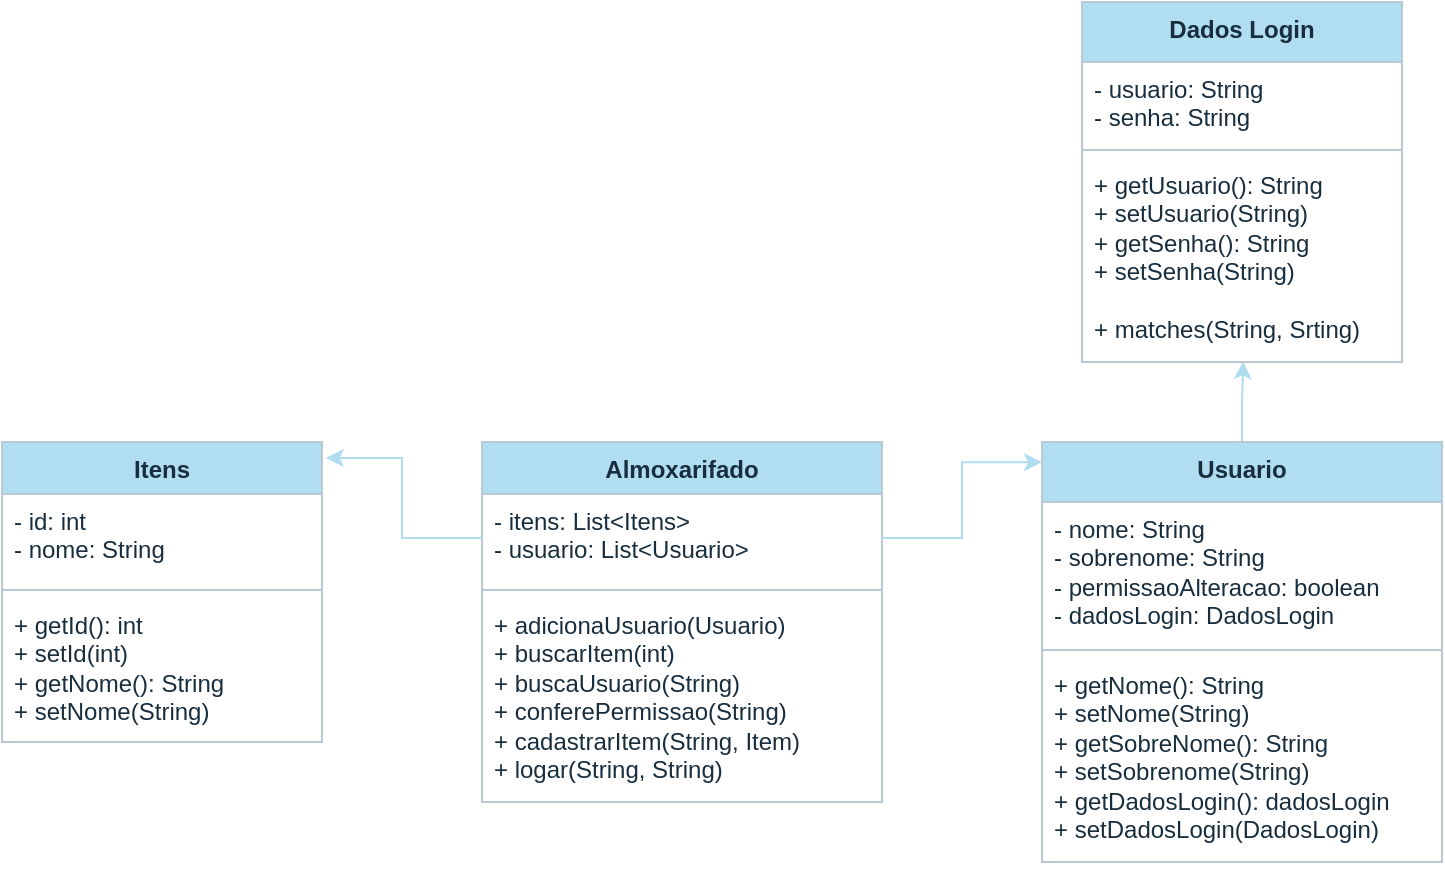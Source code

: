 <mxfile version="22.0.6" type="github">
  <diagram id="C5RBs43oDa-KdzZeNtuy" name="Page-1">
    <mxGraphModel dx="880" dy="452" grid="1" gridSize="10" guides="1" tooltips="1" connect="1" arrows="1" fold="1" page="1" pageScale="1" pageWidth="827" pageHeight="1169" math="0" shadow="0">
      <root>
        <mxCell id="WIyWlLk6GJQsqaUBKTNV-0" />
        <mxCell id="WIyWlLk6GJQsqaUBKTNV-1" parent="WIyWlLk6GJQsqaUBKTNV-0" />
        <mxCell id="LES1Whu-kChFvFYX6Mq4-0" value="Almoxarifado" style="swimlane;fontStyle=1;align=center;verticalAlign=top;childLayout=stackLayout;horizontal=1;startSize=26;horizontalStack=0;resizeParent=1;resizeParentMax=0;resizeLast=0;collapsible=1;marginBottom=0;whiteSpace=wrap;html=1;labelBackgroundColor=none;rounded=0;fillColor=#B1DDF0;strokeColor=#BAC8D3;fontColor=#182E3E;" parent="WIyWlLk6GJQsqaUBKTNV-1" vertex="1">
          <mxGeometry x="280" y="320" width="200" height="180" as="geometry" />
        </mxCell>
        <mxCell id="LES1Whu-kChFvFYX6Mq4-1" value="- itens: List&amp;lt;Itens&amp;gt;&lt;br&gt;- usuario: List&amp;lt;Usuario&amp;gt;&lt;br&gt;" style="text;strokeColor=none;fillColor=none;align=left;verticalAlign=top;spacingLeft=4;spacingRight=4;overflow=hidden;rotatable=0;points=[[0,0.5],[1,0.5]];portConstraint=eastwest;whiteSpace=wrap;html=1;labelBackgroundColor=none;rounded=0;fontColor=#182E3E;" parent="LES1Whu-kChFvFYX6Mq4-0" vertex="1">
          <mxGeometry y="26" width="200" height="44" as="geometry" />
        </mxCell>
        <mxCell id="LES1Whu-kChFvFYX6Mq4-2" value="" style="line;strokeWidth=1;fillColor=none;align=left;verticalAlign=middle;spacingTop=-1;spacingLeft=3;spacingRight=3;rotatable=0;labelPosition=right;points=[];portConstraint=eastwest;labelBackgroundColor=none;rounded=0;strokeColor=#BAC8D3;fontColor=#182E3E;" parent="LES1Whu-kChFvFYX6Mq4-0" vertex="1">
          <mxGeometry y="70" width="200" height="8" as="geometry" />
        </mxCell>
        <mxCell id="LES1Whu-kChFvFYX6Mq4-3" value="+ adicionaUsuario(Usuario)&lt;br&gt;+ buscarItem(int)&lt;br&gt;+ buscaUsuario(String)&lt;br&gt;+ conferePermissao(String)&lt;br&gt;+ cadastrarItem(String, Item)&lt;br&gt;+ logar(String, String)" style="text;strokeColor=none;fillColor=none;align=left;verticalAlign=top;spacingLeft=4;spacingRight=4;overflow=hidden;rotatable=0;points=[[0,0.5],[1,0.5]];portConstraint=eastwest;whiteSpace=wrap;html=1;labelBackgroundColor=none;rounded=0;fontColor=#182E3E;" parent="LES1Whu-kChFvFYX6Mq4-0" vertex="1">
          <mxGeometry y="78" width="200" height="102" as="geometry" />
        </mxCell>
        <mxCell id="LES1Whu-kChFvFYX6Mq4-12" value="Itens" style="swimlane;fontStyle=1;align=center;verticalAlign=top;childLayout=stackLayout;horizontal=1;startSize=26;horizontalStack=0;resizeParent=1;resizeParentMax=0;resizeLast=0;collapsible=1;marginBottom=0;whiteSpace=wrap;html=1;labelBackgroundColor=none;rounded=0;fillColor=#B1DDF0;strokeColor=#BAC8D3;fontColor=#182E3E;" parent="WIyWlLk6GJQsqaUBKTNV-1" vertex="1">
          <mxGeometry x="40" y="320" width="160" height="150" as="geometry" />
        </mxCell>
        <mxCell id="LES1Whu-kChFvFYX6Mq4-13" value="- id: int&lt;br&gt;- nome: String" style="text;strokeColor=none;fillColor=none;align=left;verticalAlign=top;spacingLeft=4;spacingRight=4;overflow=hidden;rotatable=0;points=[[0,0.5],[1,0.5]];portConstraint=eastwest;whiteSpace=wrap;html=1;labelBackgroundColor=none;rounded=0;fontColor=#182E3E;" parent="LES1Whu-kChFvFYX6Mq4-12" vertex="1">
          <mxGeometry y="26" width="160" height="44" as="geometry" />
        </mxCell>
        <mxCell id="LES1Whu-kChFvFYX6Mq4-14" value="" style="line;strokeWidth=1;fillColor=none;align=left;verticalAlign=middle;spacingTop=-1;spacingLeft=3;spacingRight=3;rotatable=0;labelPosition=right;points=[];portConstraint=eastwest;labelBackgroundColor=none;rounded=0;strokeColor=#BAC8D3;fontColor=#182E3E;" parent="LES1Whu-kChFvFYX6Mq4-12" vertex="1">
          <mxGeometry y="70" width="160" height="8" as="geometry" />
        </mxCell>
        <mxCell id="LES1Whu-kChFvFYX6Mq4-15" value="+ getId(): int&lt;br style=&quot;border-color: var(--border-color);&quot;&gt;+ setId(int)&lt;br&gt;+ getNome(): String&lt;br style=&quot;border-color: var(--border-color);&quot;&gt;+ setNome(String)" style="text;strokeColor=none;fillColor=none;align=left;verticalAlign=top;spacingLeft=4;spacingRight=4;overflow=hidden;rotatable=0;points=[[0,0.5],[1,0.5]];portConstraint=eastwest;whiteSpace=wrap;html=1;labelBackgroundColor=none;rounded=0;fontColor=#182E3E;" parent="LES1Whu-kChFvFYX6Mq4-12" vertex="1">
          <mxGeometry y="78" width="160" height="72" as="geometry" />
        </mxCell>
        <mxCell id="rFpAitaiB5Ey_r0nVwaM-4" value="" style="edgeStyle=orthogonalEdgeStyle;rounded=0;orthogonalLoop=1;jettySize=auto;html=1;entryX=0.504;entryY=0.997;entryDx=0;entryDy=0;entryPerimeter=0;labelBackgroundColor=none;fontColor=default;strokeColor=#B1DDF0;" parent="WIyWlLk6GJQsqaUBKTNV-1" source="LES1Whu-kChFvFYX6Mq4-16" target="rFpAitaiB5Ey_r0nVwaM-3" edge="1">
          <mxGeometry relative="1" as="geometry" />
        </mxCell>
        <mxCell id="LES1Whu-kChFvFYX6Mq4-16" value="Usuario" style="swimlane;fontStyle=1;align=center;verticalAlign=top;childLayout=stackLayout;horizontal=1;startSize=30;horizontalStack=0;resizeParent=1;resizeParentMax=0;resizeLast=0;collapsible=1;marginBottom=0;whiteSpace=wrap;html=1;labelBackgroundColor=none;rounded=0;fillColor=#B1DDF0;strokeColor=#BAC8D3;fontColor=#182E3E;" parent="WIyWlLk6GJQsqaUBKTNV-1" vertex="1">
          <mxGeometry x="560" y="320" width="200" height="210" as="geometry" />
        </mxCell>
        <mxCell id="LES1Whu-kChFvFYX6Mq4-17" value="- nome: String&lt;br&gt;- sobrenome: String&lt;br&gt;-&amp;nbsp;permissaoAlteracao: boolean&lt;br&gt;-&amp;nbsp;dadosLogin: DadosLogin" style="text;strokeColor=none;fillColor=none;align=left;verticalAlign=top;spacingLeft=4;spacingRight=4;overflow=hidden;rotatable=0;points=[[0,0.5],[1,0.5]];portConstraint=eastwest;whiteSpace=wrap;html=1;labelBackgroundColor=none;rounded=0;fontColor=#182E3E;" parent="LES1Whu-kChFvFYX6Mq4-16" vertex="1">
          <mxGeometry y="30" width="200" height="70" as="geometry" />
        </mxCell>
        <mxCell id="LES1Whu-kChFvFYX6Mq4-18" value="" style="line;strokeWidth=1;fillColor=none;align=left;verticalAlign=middle;spacingTop=-1;spacingLeft=3;spacingRight=3;rotatable=0;labelPosition=right;points=[];portConstraint=eastwest;labelBackgroundColor=none;rounded=0;strokeColor=#BAC8D3;fontColor=#182E3E;" parent="LES1Whu-kChFvFYX6Mq4-16" vertex="1">
          <mxGeometry y="100" width="200" height="8" as="geometry" />
        </mxCell>
        <mxCell id="LES1Whu-kChFvFYX6Mq4-19" value="+ getNome(): String&lt;br&gt;+ setNome(String)&lt;br&gt;+ getSobreNome(): String&lt;br style=&quot;border-color: var(--border-color);&quot;&gt;+ setSobrenome(String)&lt;br&gt;+ getDadosLogin(): dadosLogin&lt;br style=&quot;border-color: var(--border-color);&quot;&gt;+ setDadosLogin(DadosLogin)" style="text;strokeColor=none;fillColor=none;align=left;verticalAlign=top;spacingLeft=4;spacingRight=4;overflow=hidden;rotatable=0;points=[[0,0.5],[1,0.5]];portConstraint=eastwest;whiteSpace=wrap;html=1;labelBackgroundColor=none;rounded=0;fontColor=#182E3E;" parent="LES1Whu-kChFvFYX6Mq4-16" vertex="1">
          <mxGeometry y="108" width="200" height="102" as="geometry" />
        </mxCell>
        <mxCell id="LES1Whu-kChFvFYX6Mq4-48" style="edgeStyle=orthogonalEdgeStyle;rounded=0;orthogonalLoop=1;jettySize=auto;html=1;exitX=0;exitY=0.5;exitDx=0;exitDy=0;entryX=1.012;entryY=0.053;entryDx=0;entryDy=0;entryPerimeter=0;labelBackgroundColor=none;fontColor=default;strokeColor=#B1DDF0;" parent="WIyWlLk6GJQsqaUBKTNV-1" source="LES1Whu-kChFvFYX6Mq4-1" target="LES1Whu-kChFvFYX6Mq4-12" edge="1">
          <mxGeometry relative="1" as="geometry" />
        </mxCell>
        <mxCell id="LES1Whu-kChFvFYX6Mq4-51" style="edgeStyle=orthogonalEdgeStyle;rounded=0;orthogonalLoop=1;jettySize=auto;html=1;exitX=1;exitY=0.5;exitDx=0;exitDy=0;entryX=0;entryY=0.048;entryDx=0;entryDy=0;entryPerimeter=0;labelBackgroundColor=none;fontColor=default;strokeColor=#B1DDF0;" parent="WIyWlLk6GJQsqaUBKTNV-1" source="LES1Whu-kChFvFYX6Mq4-1" target="LES1Whu-kChFvFYX6Mq4-16" edge="1">
          <mxGeometry relative="1" as="geometry" />
        </mxCell>
        <mxCell id="rFpAitaiB5Ey_r0nVwaM-0" value="Dados Login" style="swimlane;fontStyle=1;align=center;verticalAlign=top;childLayout=stackLayout;horizontal=1;startSize=30;horizontalStack=0;resizeParent=1;resizeParentMax=0;resizeLast=0;collapsible=1;marginBottom=0;whiteSpace=wrap;html=1;labelBackgroundColor=none;rounded=0;fillColor=#B1DDF0;strokeColor=#BAC8D3;fontColor=#182E3E;" parent="WIyWlLk6GJQsqaUBKTNV-1" vertex="1">
          <mxGeometry x="580" y="100" width="160" height="180" as="geometry" />
        </mxCell>
        <mxCell id="rFpAitaiB5Ey_r0nVwaM-1" value="- usuario: String&lt;br&gt;- senha: String" style="text;strokeColor=none;fillColor=none;align=left;verticalAlign=top;spacingLeft=4;spacingRight=4;overflow=hidden;rotatable=0;points=[[0,0.5],[1,0.5]];portConstraint=eastwest;whiteSpace=wrap;html=1;labelBackgroundColor=none;rounded=0;fontColor=#182E3E;" parent="rFpAitaiB5Ey_r0nVwaM-0" vertex="1">
          <mxGeometry y="30" width="160" height="40" as="geometry" />
        </mxCell>
        <mxCell id="rFpAitaiB5Ey_r0nVwaM-2" value="" style="line;strokeWidth=1;fillColor=none;align=left;verticalAlign=middle;spacingTop=-1;spacingLeft=3;spacingRight=3;rotatable=0;labelPosition=right;points=[];portConstraint=eastwest;labelBackgroundColor=none;rounded=0;strokeColor=#BAC8D3;fontColor=#182E3E;" parent="rFpAitaiB5Ey_r0nVwaM-0" vertex="1">
          <mxGeometry y="70" width="160" height="8" as="geometry" />
        </mxCell>
        <mxCell id="rFpAitaiB5Ey_r0nVwaM-3" value="+ getUsuario(): String&lt;br&gt;+ setUsuario(String)&lt;br&gt;+ getSenha(): String&lt;br style=&quot;border-color: var(--border-color);&quot;&gt;+ setSenha(String)&lt;br&gt;&lt;br&gt;+ matches(String, Srting)" style="text;strokeColor=none;fillColor=none;align=left;verticalAlign=top;spacingLeft=4;spacingRight=4;overflow=hidden;rotatable=0;points=[[0,0.5],[1,0.5]];portConstraint=eastwest;whiteSpace=wrap;html=1;labelBackgroundColor=none;rounded=0;fontColor=#182E3E;" parent="rFpAitaiB5Ey_r0nVwaM-0" vertex="1">
          <mxGeometry y="78" width="160" height="102" as="geometry" />
        </mxCell>
      </root>
    </mxGraphModel>
  </diagram>
</mxfile>
